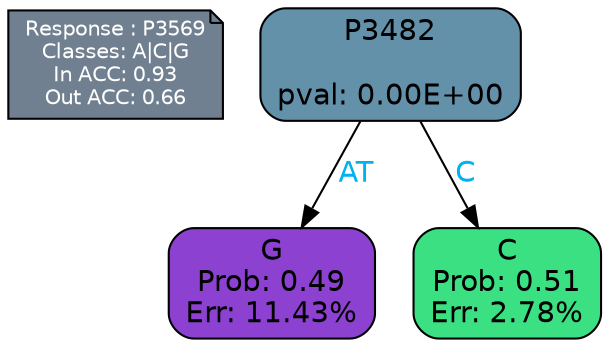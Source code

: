 digraph Tree {
node [shape=box, style="filled, rounded", color="black", fontname=helvetica] ;
graph [ranksep=equally, splines=polylines, bgcolor=transparent, dpi=600] ;
edge [fontname=helvetica] ;
LEGEND [label="Response : P3569
Classes: A|C|G
In ACC: 0.93
Out ACC: 0.66
",shape=note,align=left,style=filled,fillcolor="slategray",fontcolor="white",fontsize=10];1 [label="P3482

pval: 0.00E+00", fillcolor="#6391aa"] ;
2 [label="G
Prob: 0.49
Err: 11.43%", fillcolor="#8c41d1"] ;
3 [label="C
Prob: 0.51
Err: 2.78%", fillcolor="#3be083"] ;
1 -> 2 [label="AT",fontcolor=deepskyblue2] ;
1 -> 3 [label="C",fontcolor=deepskyblue2] ;
{rank = same; 2;3;}{rank = same; LEGEND;1;}}